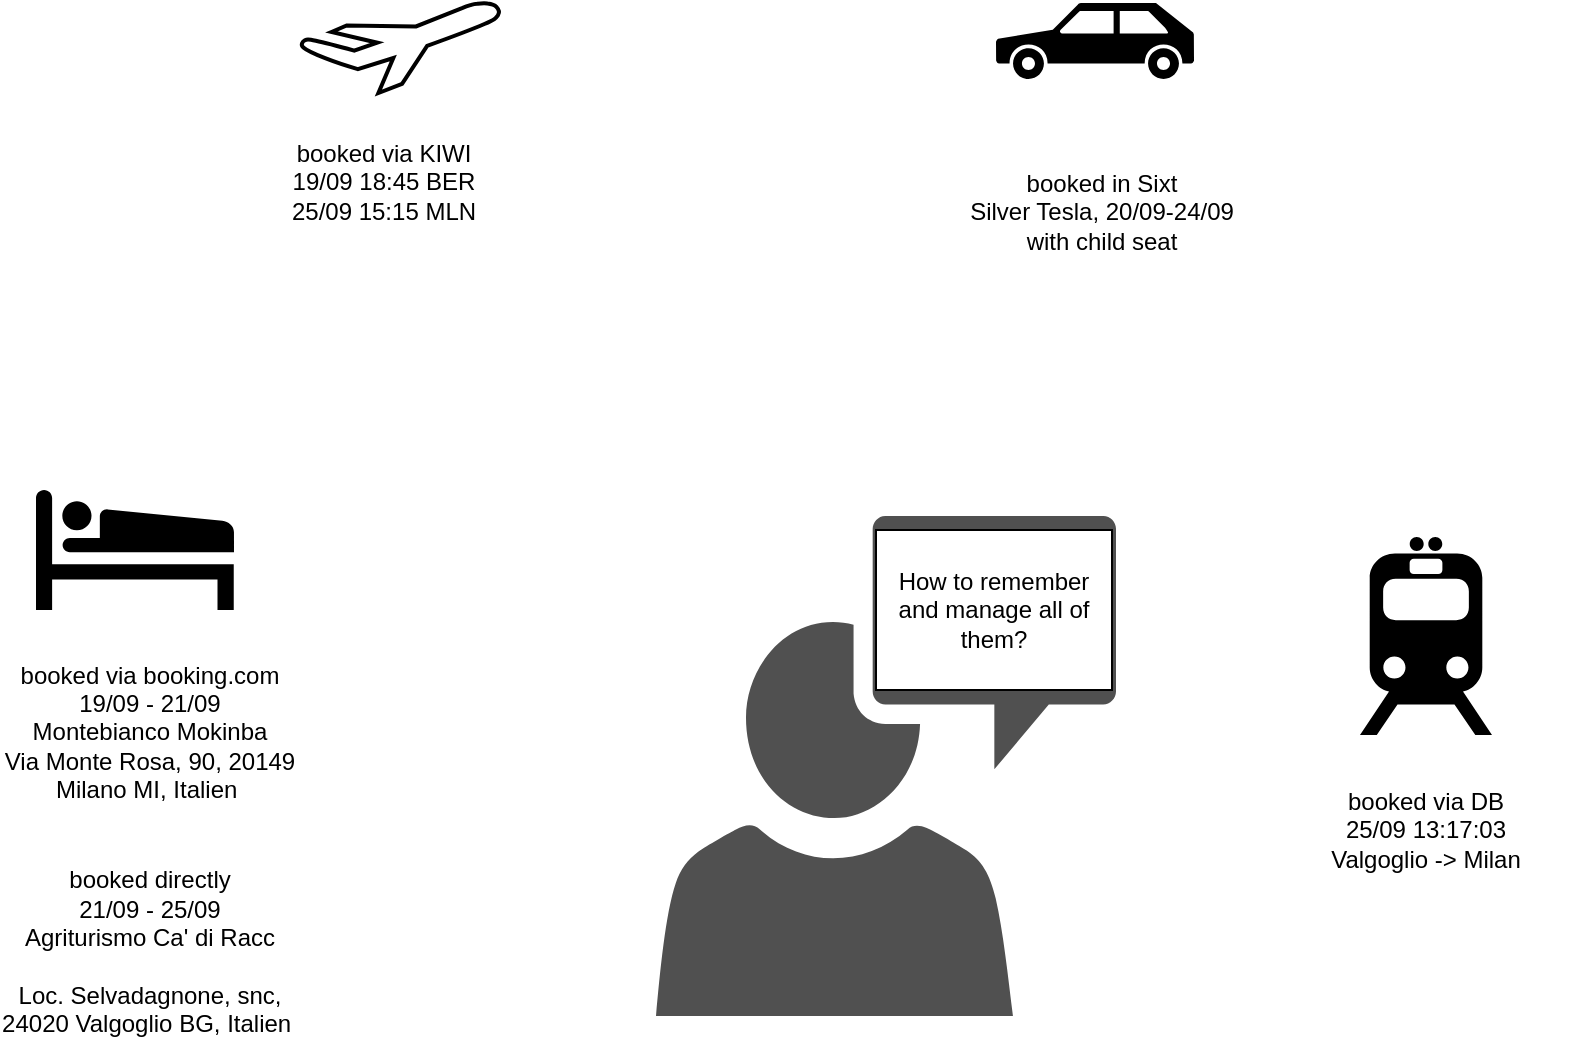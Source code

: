 <mxfile version="21.7.5" type="device">
  <diagram name="Seite-1" id="gXNKbwDwkIkKLQMoeGFg">
    <mxGraphModel dx="3790" dy="1631" grid="1" gridSize="10" guides="1" tooltips="1" connect="1" arrows="1" fold="1" page="1" pageScale="1" pageWidth="827" pageHeight="1169" math="0" shadow="0">
      <root>
        <mxCell id="0" />
        <mxCell id="1" parent="0" />
        <mxCell id="MgmJ57oXZJ4p1A00sesp-1" value="" style="verticalLabelPosition=bottom;html=1;verticalAlign=top;strokeWidth=2;shape=mxgraph.lean_mapping.airplane_7;" vertex="1" parent="1">
          <mxGeometry x="-338" y="303.5" width="100" height="45" as="geometry" />
        </mxCell>
        <mxCell id="MgmJ57oXZJ4p1A00sesp-2" value="" style="shape=mxgraph.signs.travel.hotel;html=1;pointerEvents=1;fillColor=#000000;strokeColor=none;verticalLabelPosition=bottom;verticalAlign=top;align=center;" vertex="1" parent="1">
          <mxGeometry x="-470" y="547" width="99" height="60" as="geometry" />
        </mxCell>
        <mxCell id="MgmJ57oXZJ4p1A00sesp-4" value="" style="shape=mxgraph.signs.transportation.car_3;html=1;pointerEvents=1;fillColor=#000000;strokeColor=none;verticalLabelPosition=bottom;verticalAlign=top;align=center;" vertex="1" parent="1">
          <mxGeometry x="10" y="303.5" width="99" height="38" as="geometry" />
        </mxCell>
        <mxCell id="MgmJ57oXZJ4p1A00sesp-5" value="" style="sketch=0;pointerEvents=1;shadow=0;dashed=0;html=1;strokeColor=none;fillColor=#505050;labelPosition=center;verticalLabelPosition=bottom;verticalAlign=top;outlineConnect=0;align=center;shape=mxgraph.office.users.communications;" vertex="1" parent="1">
          <mxGeometry x="-160" y="560" width="230" height="250" as="geometry" />
        </mxCell>
        <mxCell id="MgmJ57oXZJ4p1A00sesp-7" value="How to remember and manage all of them?" style="rounded=0;whiteSpace=wrap;html=1;" vertex="1" parent="1">
          <mxGeometry x="-50" y="567" width="118" height="80" as="geometry" />
        </mxCell>
        <mxCell id="MgmJ57oXZJ4p1A00sesp-8" value="booked via KIWI&lt;br&gt;19/09 18:45 BER&lt;br&gt;25/09 15:15 MLN" style="text;html=1;strokeColor=none;fillColor=none;align=center;verticalAlign=middle;whiteSpace=wrap;rounded=0;" vertex="1" parent="1">
          <mxGeometry x="-371" y="345" width="150" height="95" as="geometry" />
        </mxCell>
        <mxCell id="MgmJ57oXZJ4p1A00sesp-9" value="booked via booking.com&lt;br&gt;19/09 - 21/09&lt;br&gt;Montebianco Mokinba&lt;br&gt;Via Monte Rosa, 90, 20149 Milano MI, Italien&amp;nbsp;" style="text;html=1;strokeColor=none;fillColor=none;align=center;verticalAlign=middle;whiteSpace=wrap;rounded=0;" vertex="1" parent="1">
          <mxGeometry x="-488" y="620" width="150" height="95" as="geometry" />
        </mxCell>
        <mxCell id="MgmJ57oXZJ4p1A00sesp-10" value="booked directly&lt;br&gt;21/09 - 25/09&lt;br&gt;&lt;div&gt;Agriturismo Ca&#39; di Racc&lt;/div&gt;&lt;br&gt;Loc. Selvadagnone, snc, 24020 Valgoglio BG, Italien&amp;nbsp;" style="text;html=1;strokeColor=none;fillColor=none;align=center;verticalAlign=middle;whiteSpace=wrap;rounded=0;" vertex="1" parent="1">
          <mxGeometry x="-488" y="730" width="150" height="95" as="geometry" />
        </mxCell>
        <mxCell id="MgmJ57oXZJ4p1A00sesp-11" value="" style="shape=mxgraph.signs.transportation.train_2;html=1;pointerEvents=1;fillColor=#000000;strokeColor=none;verticalLabelPosition=bottom;verticalAlign=top;align=center;" vertex="1" parent="1">
          <mxGeometry x="192" y="570.5" width="66" height="99" as="geometry" />
        </mxCell>
        <mxCell id="MgmJ57oXZJ4p1A00sesp-12" value="booked via DB&lt;br&gt;25/09 13:17:03&lt;br&gt;Valgoglio -&amp;gt; Milan&lt;div&gt;&lt;/div&gt;" style="text;html=1;strokeColor=none;fillColor=none;align=center;verticalAlign=middle;whiteSpace=wrap;rounded=0;" vertex="1" parent="1">
          <mxGeometry x="150" y="669.5" width="150" height="95" as="geometry" />
        </mxCell>
        <mxCell id="MgmJ57oXZJ4p1A00sesp-13" value="booked in Sixt&lt;br&gt;Silver Tesla, 20/09-24/09 with child seat" style="text;html=1;strokeColor=none;fillColor=none;align=center;verticalAlign=middle;whiteSpace=wrap;rounded=0;" vertex="1" parent="1">
          <mxGeometry x="-12" y="360" width="150" height="95" as="geometry" />
        </mxCell>
      </root>
    </mxGraphModel>
  </diagram>
</mxfile>
